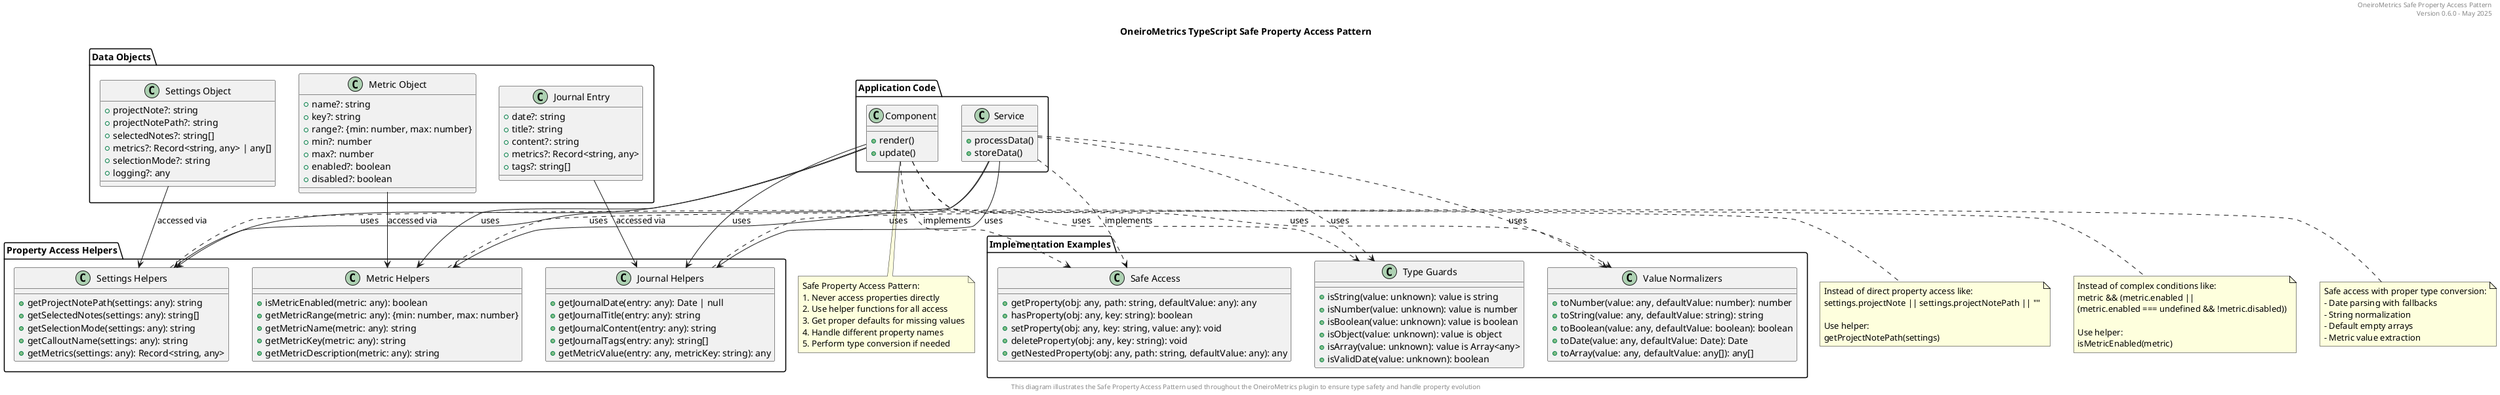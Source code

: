 @startuml Oom-TypeScript-Safe-Property-Access

header
OneiroMetrics Safe Property Access Pattern
Version 0.6.0 - May 2025
endheader

title OneiroMetrics TypeScript Safe Property Access Pattern

package "Data Objects" {
  class "Settings Object" as Settings {
    +projectNote?: string
    +projectNotePath?: string
    +selectedNotes?: string[]
    +metrics?: Record<string, any> | any[]
    +selectionMode?: string
    +logging?: any
  }
  
  class "Metric Object" as Metric {
    +name?: string
    +key?: string
    +range?: {min: number, max: number}
    +min?: number
    +max?: number
    +enabled?: boolean
    +disabled?: boolean
  }
  
  class "Journal Entry" as JournalEntry {
    +date?: string
    +title?: string
    +content?: string
    +metrics?: Record<string, any>
    +tags?: string[]
  }
}

package "Property Access Helpers" {
  class "Settings Helpers" as SettingsHelpers {
    +getProjectNotePath(settings: any): string
    +getSelectedNotes(settings: any): string[]
    +getSelectionMode(settings: any): string
    +getCalloutName(settings: any): string
    +getMetrics(settings: any): Record<string, any>
  }
  
  class "Metric Helpers" as MetricHelpers {
    +isMetricEnabled(metric: any): boolean
    +getMetricRange(metric: any): {min: number, max: number}
    +getMetricName(metric: any): string
    +getMetricKey(metric: any): string
    +getMetricDescription(metric: any): string
  }
  
  class "Journal Helpers" as JournalHelpers {
    +getJournalDate(entry: any): Date | null
    +getJournalTitle(entry: any): string
    +getJournalContent(entry: any): string
    +getJournalTags(entry: any): string[]
    +getMetricValue(entry: any, metricKey: string): any
  }
}

package "Application Code" {
  class "Component" as Component {
    +render()
    +update()
  }
  
  class "Service" as Service {
    +processData()
    +storeData()
  }
}

' Relationships
Settings --> SettingsHelpers : accessed via
Metric --> MetricHelpers : accessed via
JournalEntry --> JournalHelpers : accessed via

Component --> SettingsHelpers : uses
Component --> MetricHelpers : uses
Component --> JournalHelpers : uses

Service --> SettingsHelpers : uses
Service --> MetricHelpers : uses
Service --> JournalHelpers : uses

' Flow descriptions
note right of SettingsHelpers
  Instead of direct property access like:
  settings.projectNote || settings.projectNotePath || ""
  
  Use helper:
  getProjectNotePath(settings)
endnote

note right of MetricHelpers
  Instead of complex conditions like:
  metric && (metric.enabled || 
  (metric.enabled === undefined && !metric.disabled))
  
  Use helper:
  isMetricEnabled(metric)
endnote

note right of JournalHelpers
  Safe access with proper type conversion:
  - Date parsing with fallbacks
  - String normalization
  - Default empty arrays
  - Metric value extraction
endnote

' Property access process
note bottom of Component
  Safe Property Access Pattern:
  1. Never access properties directly
  2. Use helper functions for all access
  3. Get proper defaults for missing values
  4. Handle different property names
  5. Perform type conversion if needed
endnote

' Examples of access patterns
package "Implementation Examples" {
  class "Safe Access" as SafeAccess {
    +getProperty(obj: any, path: string, defaultValue: any): any
    +hasProperty(obj: any, key: string): boolean
    +setProperty(obj: any, key: string, value: any): void
    +deleteProperty(obj: any, key: string): void
    +getNestedProperty(obj: any, path: string, defaultValue: any): any
  }
  
  class "Type Guards" as TypeGuards {
    +isString(value: unknown): value is string
    +isNumber(value: unknown): value is number
    +isBoolean(value: unknown): value is boolean
    +isObject(value: unknown): value is object
    +isArray(value: unknown): value is Array<any>
    +isValidDate(value: unknown): boolean
  }
  
  class "Value Normalizers" as Normalizers {
    +toNumber(value: any, defaultValue: number): number
    +toString(value: any, defaultValue: string): string
    +toBoolean(value: any, defaultValue: boolean): boolean
    +toDate(value: any, defaultValue: Date): Date
    +toArray(value: any, defaultValue: any[]): any[]
  }
  
  Component ..> SafeAccess : implements
  Component ..> TypeGuards : uses
  Component ..> Normalizers : uses
  
  Service ..> SafeAccess : implements
  Service ..> TypeGuards : uses
  Service ..> Normalizers : uses
}

footer
This diagram illustrates the Safe Property Access Pattern used throughout the OneiroMetrics plugin to ensure type safety and handle property evolution
endfooter

@enduml 